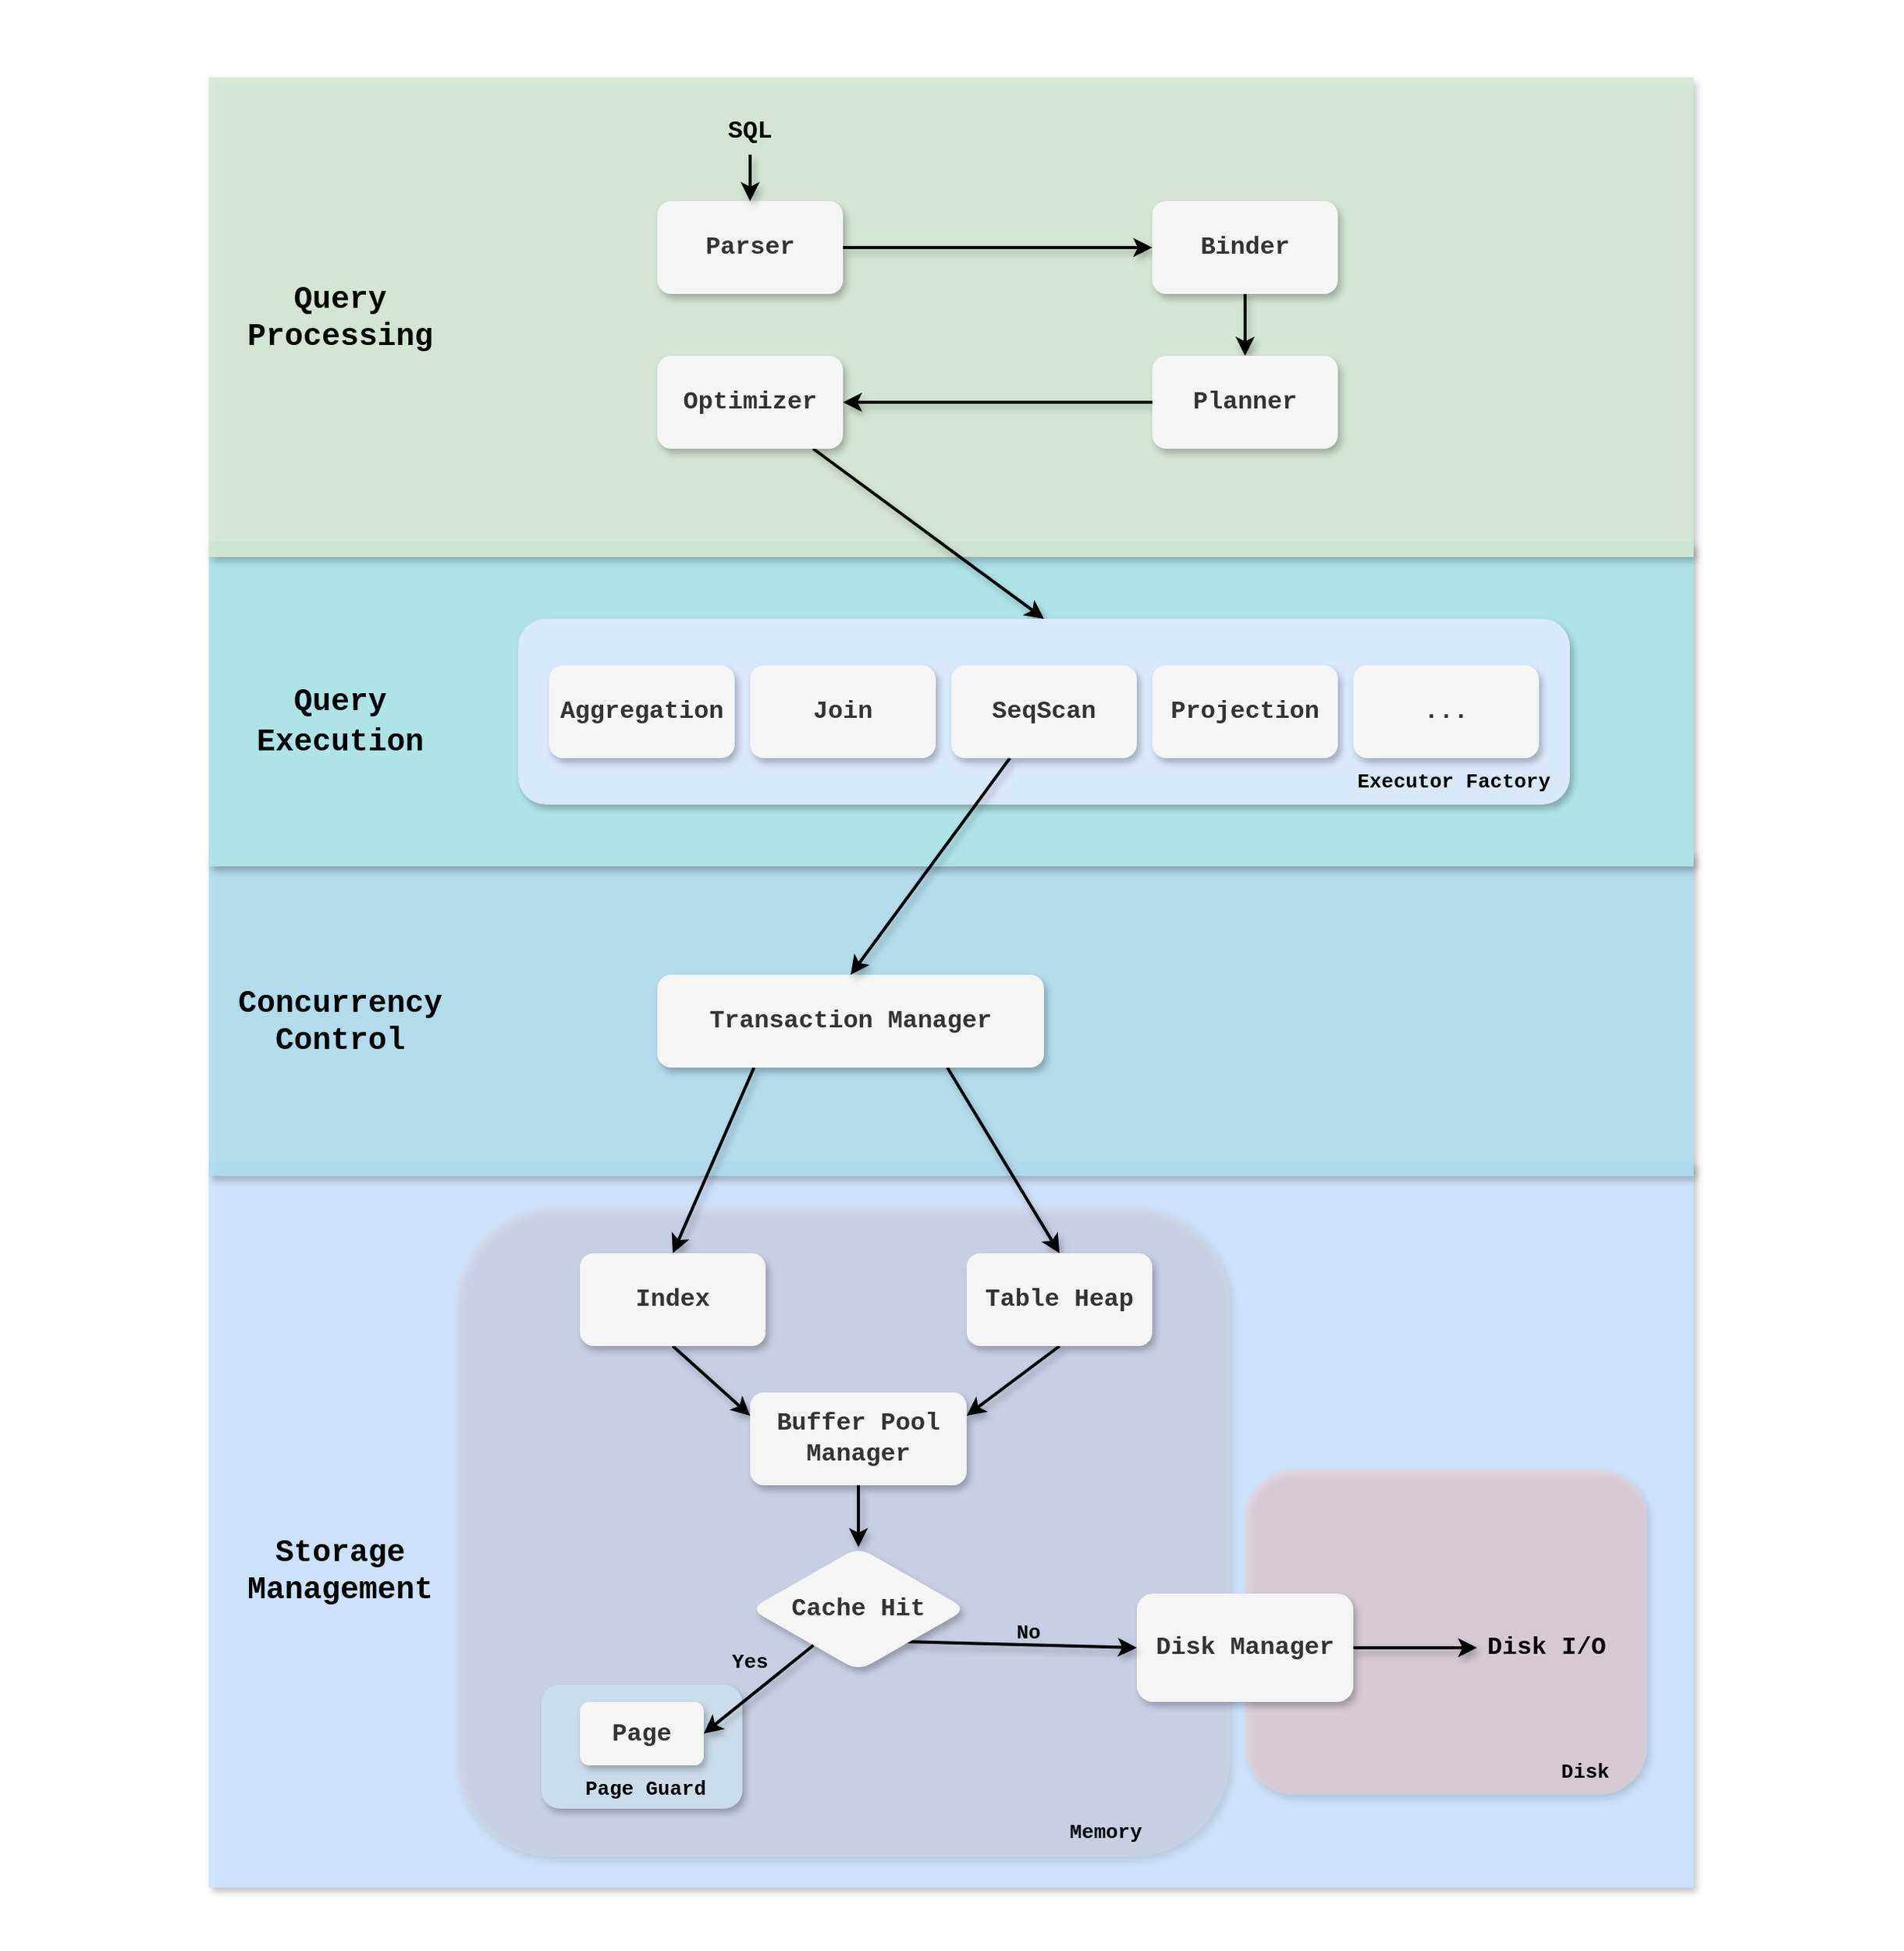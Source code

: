 <mxfile version="27.2.0">
  <diagram name="Page-1" id="asKVXklOHZ7mE3YjCKvT">
    <mxGraphModel dx="2779" dy="1132" grid="1" gridSize="10" guides="1" tooltips="1" connect="1" arrows="1" fold="1" page="1" pageScale="1" pageWidth="827" pageHeight="1169" math="0" shadow="0">
      <root>
        <mxCell id="0" />
        <mxCell id="1" parent="0" />
        <mxCell id="5vwvuVr3RPD7RQNTw-bF-1" value="" style="rounded=0;whiteSpace=wrap;html=1;strokeColor=none;" vertex="1" parent="1">
          <mxGeometry x="-265" y="80" width="1230" height="1260" as="geometry" />
        </mxCell>
        <mxCell id="EeIcOxMcwlqP3ms21w_u-40" value="" style="rounded=0;whiteSpace=wrap;html=1;fillColor=#cce5ff;strokeColor=none;shadow=1;gradientColor=none;opacity=90;" parent="1" vertex="1">
          <mxGeometry x="-130" y="830" width="960" height="470" as="geometry" />
        </mxCell>
        <mxCell id="EeIcOxMcwlqP3ms21w_u-53" value="" style="rounded=1;whiteSpace=wrap;html=1;fillColor=#f8cecc;strokeColor=none;shadow=1;opacity=50;" parent="1" vertex="1">
          <mxGeometry x="540" y="1030" width="260" height="210" as="geometry" />
        </mxCell>
        <mxCell id="EeIcOxMcwlqP3ms21w_u-52" value="" style="rounded=1;whiteSpace=wrap;html=1;fillColor=#e1d5e7;strokeColor=none;shadow=1;opacity=40;" parent="1" vertex="1">
          <mxGeometry x="30" y="860" width="500" height="420" as="geometry" />
        </mxCell>
        <mxCell id="EeIcOxMcwlqP3ms21w_u-39" value="" style="rounded=0;whiteSpace=wrap;html=1;fillColor=#b1ddf0;strokeColor=none;shadow=1;gradientColor=none;opacity=90;" parent="1" vertex="1">
          <mxGeometry x="-130" y="630" width="960" height="210" as="geometry" />
        </mxCell>
        <mxCell id="EeIcOxMcwlqP3ms21w_u-38" value="" style="rounded=0;whiteSpace=wrap;html=1;fillColor=#b0e3e6;strokeColor=none;shadow=1;gradientColor=none;" parent="1" vertex="1">
          <mxGeometry x="-130" y="430" width="960" height="210" as="geometry" />
        </mxCell>
        <mxCell id="EeIcOxMcwlqP3ms21w_u-37" value="" style="rounded=0;whiteSpace=wrap;html=1;fillColor=#d5e8d4;strokeColor=none;shadow=1;gradientColor=none;opacity=90;" parent="1" vertex="1">
          <mxGeometry x="-130" y="130" width="960" height="310" as="geometry" />
        </mxCell>
        <mxCell id="EeIcOxMcwlqP3ms21w_u-16" style="rounded=0;orthogonalLoop=1;jettySize=auto;html=1;entryX=0;entryY=0.5;entryDx=0;entryDy=0;strokeWidth=2;shadow=1;" parent="1" source="EeIcOxMcwlqP3ms21w_u-1" target="EeIcOxMcwlqP3ms21w_u-2" edge="1">
          <mxGeometry relative="1" as="geometry" />
        </mxCell>
        <mxCell id="EeIcOxMcwlqP3ms21w_u-1" value="&lt;b&gt;&lt;font face=&quot;Courier New&quot; style=&quot;font-size: 16px;&quot;&gt;Parser&lt;/font&gt;&lt;/b&gt;" style="rounded=1;whiteSpace=wrap;html=1;fillColor=#f5f5f5;fontColor=#333333;strokeColor=none;glass=0;shadow=1;" parent="1" vertex="1">
          <mxGeometry x="160" y="210" width="120" height="60" as="geometry" />
        </mxCell>
        <mxCell id="EeIcOxMcwlqP3ms21w_u-17" style="rounded=0;orthogonalLoop=1;jettySize=auto;html=1;exitX=0.5;exitY=1;exitDx=0;exitDy=0;entryX=0.5;entryY=0;entryDx=0;entryDy=0;strokeWidth=2;shadow=1;" parent="1" source="EeIcOxMcwlqP3ms21w_u-2" target="EeIcOxMcwlqP3ms21w_u-4" edge="1">
          <mxGeometry relative="1" as="geometry" />
        </mxCell>
        <mxCell id="EeIcOxMcwlqP3ms21w_u-2" value="&lt;b&gt;&lt;font face=&quot;Courier New&quot; style=&quot;font-size: 16px;&quot;&gt;Binder&lt;/font&gt;&lt;/b&gt;" style="rounded=1;whiteSpace=wrap;html=1;fillColor=#f5f5f5;fontColor=#333333;strokeColor=none;shadow=1;" parent="1" vertex="1">
          <mxGeometry x="480" y="210" width="120" height="60" as="geometry" />
        </mxCell>
        <mxCell id="EeIcOxMcwlqP3ms21w_u-19" style="rounded=0;orthogonalLoop=1;jettySize=auto;html=1;entryX=0.5;entryY=0;entryDx=0;entryDy=0;shadow=1;strokeWidth=2;" parent="1" source="EeIcOxMcwlqP3ms21w_u-3" target="EeIcOxMcwlqP3ms21w_u-5" edge="1">
          <mxGeometry relative="1" as="geometry" />
        </mxCell>
        <mxCell id="EeIcOxMcwlqP3ms21w_u-3" value="&lt;b&gt;&lt;font face=&quot;Courier New&quot; style=&quot;font-size: 16px;&quot;&gt;Optimizer&lt;/font&gt;&lt;/b&gt;" style="rounded=1;whiteSpace=wrap;html=1;fillColor=#f5f5f5;fontColor=#333333;strokeColor=none;shadow=1;" parent="1" vertex="1">
          <mxGeometry x="160" y="310" width="120" height="60" as="geometry" />
        </mxCell>
        <mxCell id="EeIcOxMcwlqP3ms21w_u-18" style="rounded=0;orthogonalLoop=1;jettySize=auto;html=1;entryX=1;entryY=0.5;entryDx=0;entryDy=0;shadow=1;strokeWidth=2;" parent="1" source="EeIcOxMcwlqP3ms21w_u-4" target="EeIcOxMcwlqP3ms21w_u-3" edge="1">
          <mxGeometry relative="1" as="geometry">
            <mxPoint x="370" y="370" as="targetPoint" />
          </mxGeometry>
        </mxCell>
        <mxCell id="EeIcOxMcwlqP3ms21w_u-4" value="&lt;b&gt;&lt;font face=&quot;Courier New&quot; style=&quot;font-size: 16px;&quot;&gt;Planner&lt;/font&gt;&lt;/b&gt;" style="rounded=1;whiteSpace=wrap;html=1;fillColor=#f5f5f5;fontColor=#333333;strokeColor=none;shadow=1;" parent="1" vertex="1">
          <mxGeometry x="480" y="310" width="120" height="60" as="geometry" />
        </mxCell>
        <mxCell id="EeIcOxMcwlqP3ms21w_u-5" value="" style="rounded=1;whiteSpace=wrap;html=1;fillColor=#dae8fc;strokeColor=none;shadow=1;" parent="1" vertex="1">
          <mxGeometry x="70" y="480" width="680" height="120" as="geometry" />
        </mxCell>
        <mxCell id="EeIcOxMcwlqP3ms21w_u-32" style="rounded=0;orthogonalLoop=1;jettySize=auto;html=1;entryX=0.5;entryY=0;entryDx=0;entryDy=0;exitX=0.25;exitY=1;exitDx=0;exitDy=0;shadow=1;strokeWidth=2;" parent="1" source="EeIcOxMcwlqP3ms21w_u-6" target="EeIcOxMcwlqP3ms21w_u-7" edge="1">
          <mxGeometry relative="1" as="geometry" />
        </mxCell>
        <mxCell id="EeIcOxMcwlqP3ms21w_u-33" style="rounded=0;orthogonalLoop=1;jettySize=auto;html=1;entryX=0.5;entryY=0;entryDx=0;entryDy=0;exitX=0.75;exitY=1;exitDx=0;exitDy=0;shadow=1;strokeWidth=2;" parent="1" source="EeIcOxMcwlqP3ms21w_u-6" target="EeIcOxMcwlqP3ms21w_u-9" edge="1">
          <mxGeometry relative="1" as="geometry" />
        </mxCell>
        <mxCell id="EeIcOxMcwlqP3ms21w_u-6" value="&lt;b&gt;&lt;font face=&quot;Courier New&quot; style=&quot;font-size: 16px;&quot;&gt;Transaction Manager&lt;/font&gt;&lt;/b&gt;" style="rounded=1;whiteSpace=wrap;html=1;fillColor=#f5f5f5;fontColor=#333333;strokeColor=none;shadow=1;" parent="1" vertex="1">
          <mxGeometry x="160" y="710" width="250" height="60" as="geometry" />
        </mxCell>
        <mxCell id="EeIcOxMcwlqP3ms21w_u-34" style="rounded=0;orthogonalLoop=1;jettySize=auto;html=1;entryX=0;entryY=0.25;entryDx=0;entryDy=0;exitX=0.5;exitY=1;exitDx=0;exitDy=0;shadow=1;strokeWidth=2;" parent="1" source="EeIcOxMcwlqP3ms21w_u-7" target="EeIcOxMcwlqP3ms21w_u-8" edge="1">
          <mxGeometry relative="1" as="geometry" />
        </mxCell>
        <mxCell id="EeIcOxMcwlqP3ms21w_u-7" value="&lt;b&gt;&lt;font face=&quot;Courier New&quot; style=&quot;font-size: 16px;&quot;&gt;Index&lt;/font&gt;&lt;/b&gt;" style="rounded=1;whiteSpace=wrap;html=1;fillColor=#f5f5f5;fontColor=#333333;strokeColor=none;shadow=1;" parent="1" vertex="1">
          <mxGeometry x="110" y="890" width="120" height="60" as="geometry" />
        </mxCell>
        <mxCell id="EeIcOxMcwlqP3ms21w_u-43" style="rounded=0;orthogonalLoop=1;jettySize=auto;html=1;shadow=1;strokeWidth=2;" parent="1" source="EeIcOxMcwlqP3ms21w_u-8" target="EeIcOxMcwlqP3ms21w_u-58" edge="1">
          <mxGeometry relative="1" as="geometry" />
        </mxCell>
        <mxCell id="EeIcOxMcwlqP3ms21w_u-8" value="&lt;b&gt;&lt;font face=&quot;Courier New&quot; style=&quot;font-size: 16px;&quot;&gt;Buffer Pool Manager&lt;/font&gt;&lt;/b&gt;" style="rounded=1;whiteSpace=wrap;html=1;fillColor=#f5f5f5;fontColor=#333333;strokeColor=none;shadow=1;" parent="1" vertex="1">
          <mxGeometry x="220" y="980" width="140" height="60" as="geometry" />
        </mxCell>
        <mxCell id="EeIcOxMcwlqP3ms21w_u-35" style="rounded=0;orthogonalLoop=1;jettySize=auto;html=1;entryX=1;entryY=0.25;entryDx=0;entryDy=0;exitX=0.5;exitY=1;exitDx=0;exitDy=0;shadow=1;strokeWidth=2;" parent="1" source="EeIcOxMcwlqP3ms21w_u-9" target="EeIcOxMcwlqP3ms21w_u-8" edge="1">
          <mxGeometry relative="1" as="geometry" />
        </mxCell>
        <mxCell id="EeIcOxMcwlqP3ms21w_u-9" value="&lt;b&gt;&lt;font face=&quot;Courier New&quot; style=&quot;font-size: 16px;&quot;&gt;Table Heap&lt;/font&gt;&lt;/b&gt;" style="rounded=1;whiteSpace=wrap;html=1;fillColor=#f5f5f5;fontColor=#333333;strokeColor=none;shadow=1;" parent="1" vertex="1">
          <mxGeometry x="360" y="890" width="120" height="60" as="geometry" />
        </mxCell>
        <mxCell id="EeIcOxMcwlqP3ms21w_u-49" style="rounded=0;orthogonalLoop=1;jettySize=auto;html=1;shadow=1;strokeWidth=2;" parent="1" source="EeIcOxMcwlqP3ms21w_u-10" target="EeIcOxMcwlqP3ms21w_u-48" edge="1">
          <mxGeometry relative="1" as="geometry" />
        </mxCell>
        <mxCell id="EeIcOxMcwlqP3ms21w_u-10" value="&lt;b&gt;&lt;font face=&quot;Courier New&quot; style=&quot;font-size: 16px;&quot;&gt;Disk Manager&lt;/font&gt;&lt;/b&gt;" style="rounded=1;whiteSpace=wrap;html=1;fillColor=#f5f5f5;fontColor=#333333;strokeColor=none;shadow=1;" parent="1" vertex="1">
          <mxGeometry x="470" y="1110" width="140" height="70" as="geometry" />
        </mxCell>
        <mxCell id="EeIcOxMcwlqP3ms21w_u-11" value="&lt;p&gt;&lt;b&gt;&lt;font face=&quot;Courier New&quot; style=&quot;font-size: 20px;&quot;&gt;Query Processing&lt;/font&gt;&lt;/b&gt;&lt;/p&gt;" style="text;html=1;align=center;verticalAlign=middle;whiteSpace=wrap;rounded=0;" parent="1" vertex="1">
          <mxGeometry x="-110" y="270" width="130" height="30" as="geometry" />
        </mxCell>
        <mxCell id="EeIcOxMcwlqP3ms21w_u-12" value="&lt;b&gt;&lt;font face=&quot;Courier New&quot; style=&quot;font-size: 20px;&quot;&gt;Storage Management&lt;/font&gt;&lt;/b&gt;" style="text;html=1;align=center;verticalAlign=middle;whiteSpace=wrap;rounded=0;" parent="1" vertex="1">
          <mxGeometry x="-110" y="1080" width="130" height="30" as="geometry" />
        </mxCell>
        <mxCell id="EeIcOxMcwlqP3ms21w_u-13" value="&lt;b&gt;&lt;font face=&quot;Courier New&quot; style=&quot;font-size: 20px;&quot;&gt;Concurrency Control&lt;/font&gt;&lt;/b&gt;" style="text;html=1;align=center;verticalAlign=middle;whiteSpace=wrap;rounded=0;" parent="1" vertex="1">
          <mxGeometry x="-110" y="725" width="130" height="30" as="geometry" />
        </mxCell>
        <mxCell id="EeIcOxMcwlqP3ms21w_u-14" value="&lt;font face=&quot;Courier New&quot;&gt;Query Execution&lt;/font&gt;" style="text;html=1;align=center;verticalAlign=middle;whiteSpace=wrap;rounded=0;fontStyle=1;fontSize=20;" parent="1" vertex="1">
          <mxGeometry x="-100" y="530" width="110" height="30" as="geometry" />
        </mxCell>
        <mxCell id="EeIcOxMcwlqP3ms21w_u-29" style="rounded=0;orthogonalLoop=1;jettySize=auto;html=1;entryX=0.5;entryY=0;entryDx=0;entryDy=0;curved=0;flowAnimation=0;shadow=1;strokeWidth=2;textShadow=0;" parent="1" source="EeIcOxMcwlqP3ms21w_u-15" target="EeIcOxMcwlqP3ms21w_u-1" edge="1">
          <mxGeometry relative="1" as="geometry" />
        </mxCell>
        <mxCell id="EeIcOxMcwlqP3ms21w_u-15" value="&lt;b&gt;&lt;font face=&quot;Courier New&quot; style=&quot;font-size: 16px;&quot;&gt;SQL&lt;/font&gt;&lt;/b&gt;" style="text;html=1;align=center;verticalAlign=middle;whiteSpace=wrap;rounded=0;glass=0;shadow=0;" parent="1" vertex="1">
          <mxGeometry x="175" y="150" width="90" height="30" as="geometry" />
        </mxCell>
        <mxCell id="EeIcOxMcwlqP3ms21w_u-24" value="&lt;b&gt;&lt;font face=&quot;Courier New&quot; style=&quot;font-size: 16px;&quot;&gt;Aggregation&lt;/font&gt;&lt;/b&gt;" style="rounded=1;whiteSpace=wrap;html=1;fillColor=#f5f5f5;fontColor=#333333;strokeColor=none;shadow=1;" parent="1" vertex="1">
          <mxGeometry x="90" y="510" width="120" height="60" as="geometry" />
        </mxCell>
        <mxCell id="EeIcOxMcwlqP3ms21w_u-25" value="&lt;b&gt;&lt;font face=&quot;Courier New&quot; style=&quot;font-size: 16px;&quot;&gt;Join&lt;/font&gt;&lt;/b&gt;" style="rounded=1;whiteSpace=wrap;html=1;fillColor=#f5f5f5;fontColor=#333333;strokeColor=none;shadow=1;" parent="1" vertex="1">
          <mxGeometry x="220" y="510" width="120" height="60" as="geometry" />
        </mxCell>
        <mxCell id="EeIcOxMcwlqP3ms21w_u-30" style="rounded=0;orthogonalLoop=1;jettySize=auto;html=1;entryX=0.5;entryY=0;entryDx=0;entryDy=0;shadow=1;strokeWidth=2;" parent="1" source="EeIcOxMcwlqP3ms21w_u-26" target="EeIcOxMcwlqP3ms21w_u-6" edge="1">
          <mxGeometry relative="1" as="geometry" />
        </mxCell>
        <mxCell id="EeIcOxMcwlqP3ms21w_u-26" value="&lt;b&gt;&lt;font face=&quot;Courier New&quot; style=&quot;font-size: 16px;&quot;&gt;SeqScan&lt;/font&gt;&lt;/b&gt;" style="rounded=1;whiteSpace=wrap;html=1;fillColor=#f5f5f5;fontColor=#333333;strokeColor=none;shadow=1;" parent="1" vertex="1">
          <mxGeometry x="350" y="510" width="120" height="60" as="geometry" />
        </mxCell>
        <mxCell id="EeIcOxMcwlqP3ms21w_u-27" value="&lt;b&gt;&lt;font face=&quot;Courier New&quot; style=&quot;font-size: 16px;&quot;&gt;Projection&lt;/font&gt;&lt;/b&gt;" style="rounded=1;whiteSpace=wrap;html=1;fillColor=#f5f5f5;fontColor=#333333;strokeColor=none;shadow=1;" parent="1" vertex="1">
          <mxGeometry x="480" y="510" width="120" height="60" as="geometry" />
        </mxCell>
        <mxCell id="EeIcOxMcwlqP3ms21w_u-28" value="&lt;b&gt;&lt;font face=&quot;Courier New&quot; style=&quot;font-size: 16px;&quot;&gt;...&lt;/font&gt;&lt;/b&gt;" style="rounded=1;whiteSpace=wrap;html=1;fillColor=#f5f5f5;fontColor=#333333;strokeColor=none;shadow=1;" parent="1" vertex="1">
          <mxGeometry x="610" y="510" width="120" height="60" as="geometry" />
        </mxCell>
        <mxCell id="EeIcOxMcwlqP3ms21w_u-31" value="&lt;b&gt;&lt;font face=&quot;Courier New&quot; style=&quot;font-size: 13px;&quot;&gt;Executor Factory&lt;/font&gt;&lt;/b&gt;" style="text;html=1;align=center;verticalAlign=middle;whiteSpace=wrap;rounded=0;" parent="1" vertex="1">
          <mxGeometry x="610" y="570" width="130" height="30" as="geometry" />
        </mxCell>
        <mxCell id="EeIcOxMcwlqP3ms21w_u-48" value="&lt;b&gt;&lt;font face=&quot;Courier New&quot; style=&quot;font-size: 16px;&quot;&gt;Disk I/O&lt;/font&gt;&lt;/b&gt;" style="text;html=1;align=center;verticalAlign=middle;whiteSpace=wrap;rounded=0;" parent="1" vertex="1">
          <mxGeometry x="690" y="1130" width="90" height="30" as="geometry" />
        </mxCell>
        <mxCell id="EeIcOxMcwlqP3ms21w_u-50" value="&lt;b&gt;&lt;font face=&quot;Courier New&quot; style=&quot;font-size: 13px;&quot;&gt;Memory&lt;/font&gt;&lt;/b&gt;" style="text;html=1;align=center;verticalAlign=middle;whiteSpace=wrap;rounded=0;" parent="1" vertex="1">
          <mxGeometry x="420" y="1249" width="60" height="30" as="geometry" />
        </mxCell>
        <mxCell id="EeIcOxMcwlqP3ms21w_u-51" value="&lt;b&gt;&lt;font face=&quot;Courier New&quot; style=&quot;font-size: 13px;&quot;&gt;Disk&lt;/font&gt;&lt;/b&gt;" style="text;html=1;align=center;verticalAlign=middle;whiteSpace=wrap;rounded=0;" parent="1" vertex="1">
          <mxGeometry x="730" y="1210" width="60" height="30" as="geometry" />
        </mxCell>
        <mxCell id="EeIcOxMcwlqP3ms21w_u-59" style="rounded=0;orthogonalLoop=1;jettySize=auto;html=1;entryX=0;entryY=0.5;entryDx=0;entryDy=0;fontStyle=0;strokeWidth=2;shadow=1;exitX=0.707;exitY=0.763;exitDx=0;exitDy=0;exitPerimeter=0;" parent="1" source="EeIcOxMcwlqP3ms21w_u-58" target="EeIcOxMcwlqP3ms21w_u-10" edge="1">
          <mxGeometry relative="1" as="geometry" />
        </mxCell>
        <mxCell id="EeIcOxMcwlqP3ms21w_u-58" value="&lt;font style=&quot;font-size: 16px;&quot; face=&quot;Courier New&quot;&gt;&lt;b&gt;Cache Hit&lt;/b&gt;&lt;/font&gt;" style="rhombus;whiteSpace=wrap;html=1;strokeColor=none;shadow=1;fillColor=#f5f5f5;fontColor=#333333;rounded=1;" parent="1" vertex="1">
          <mxGeometry x="220" y="1080" width="140" height="80" as="geometry" />
        </mxCell>
        <mxCell id="EeIcOxMcwlqP3ms21w_u-62" value="&lt;font style=&quot;font-size: 13px;&quot; face=&quot;Courier New&quot;&gt;&lt;b&gt;No&lt;/b&gt;&lt;/font&gt;" style="text;html=1;align=center;verticalAlign=middle;whiteSpace=wrap;rounded=0;" parent="1" vertex="1">
          <mxGeometry x="370" y="1120" width="60" height="30" as="geometry" />
        </mxCell>
        <mxCell id="EeIcOxMcwlqP3ms21w_u-63" value="" style="rounded=1;whiteSpace=wrap;html=1;fillColor=light-dark(#ccddea, #39454e);strokeColor=none;shadow=1;" parent="1" vertex="1">
          <mxGeometry x="85" y="1169" width="130" height="80" as="geometry" />
        </mxCell>
        <mxCell id="EeIcOxMcwlqP3ms21w_u-65" value="&lt;b&gt;&lt;font style=&quot;font-size: 13px;&quot; face=&quot;Courier New&quot;&gt;Yes&lt;/font&gt;&lt;/b&gt;" style="text;html=1;align=center;verticalAlign=middle;whiteSpace=wrap;rounded=0;rotation=0;" parent="1" vertex="1">
          <mxGeometry x="190" y="1139" width="60" height="30" as="geometry" />
        </mxCell>
        <mxCell id="EeIcOxMcwlqP3ms21w_u-66" value="&lt;font style=&quot;font-size: 16px;&quot; face=&quot;Courier New&quot;&gt;&lt;b&gt;Page&lt;/b&gt;&lt;/font&gt;" style="rounded=1;whiteSpace=wrap;html=1;fillColor=#f5f5f5;fontColor=#333333;strokeColor=none;shadow=1;" parent="1" vertex="1">
          <mxGeometry x="110" y="1180" width="80" height="41" as="geometry" />
        </mxCell>
        <mxCell id="EeIcOxMcwlqP3ms21w_u-67" value="&lt;font face=&quot;Courier New&quot; style=&quot;font-size: 13px;&quot;&gt;&lt;b&gt;Page Guard&lt;/b&gt;&lt;/font&gt;" style="text;html=1;align=center;verticalAlign=middle;whiteSpace=wrap;rounded=0;" parent="1" vertex="1">
          <mxGeometry x="110" y="1221" width="85" height="30" as="geometry" />
        </mxCell>
        <mxCell id="EeIcOxMcwlqP3ms21w_u-64" style="rounded=0;orthogonalLoop=1;jettySize=auto;html=1;entryX=1;entryY=0.5;entryDx=0;entryDy=0;strokeWidth=2;shadow=1;" parent="1" source="EeIcOxMcwlqP3ms21w_u-58" target="EeIcOxMcwlqP3ms21w_u-66" edge="1">
          <mxGeometry relative="1" as="geometry" />
        </mxCell>
      </root>
    </mxGraphModel>
  </diagram>
</mxfile>
